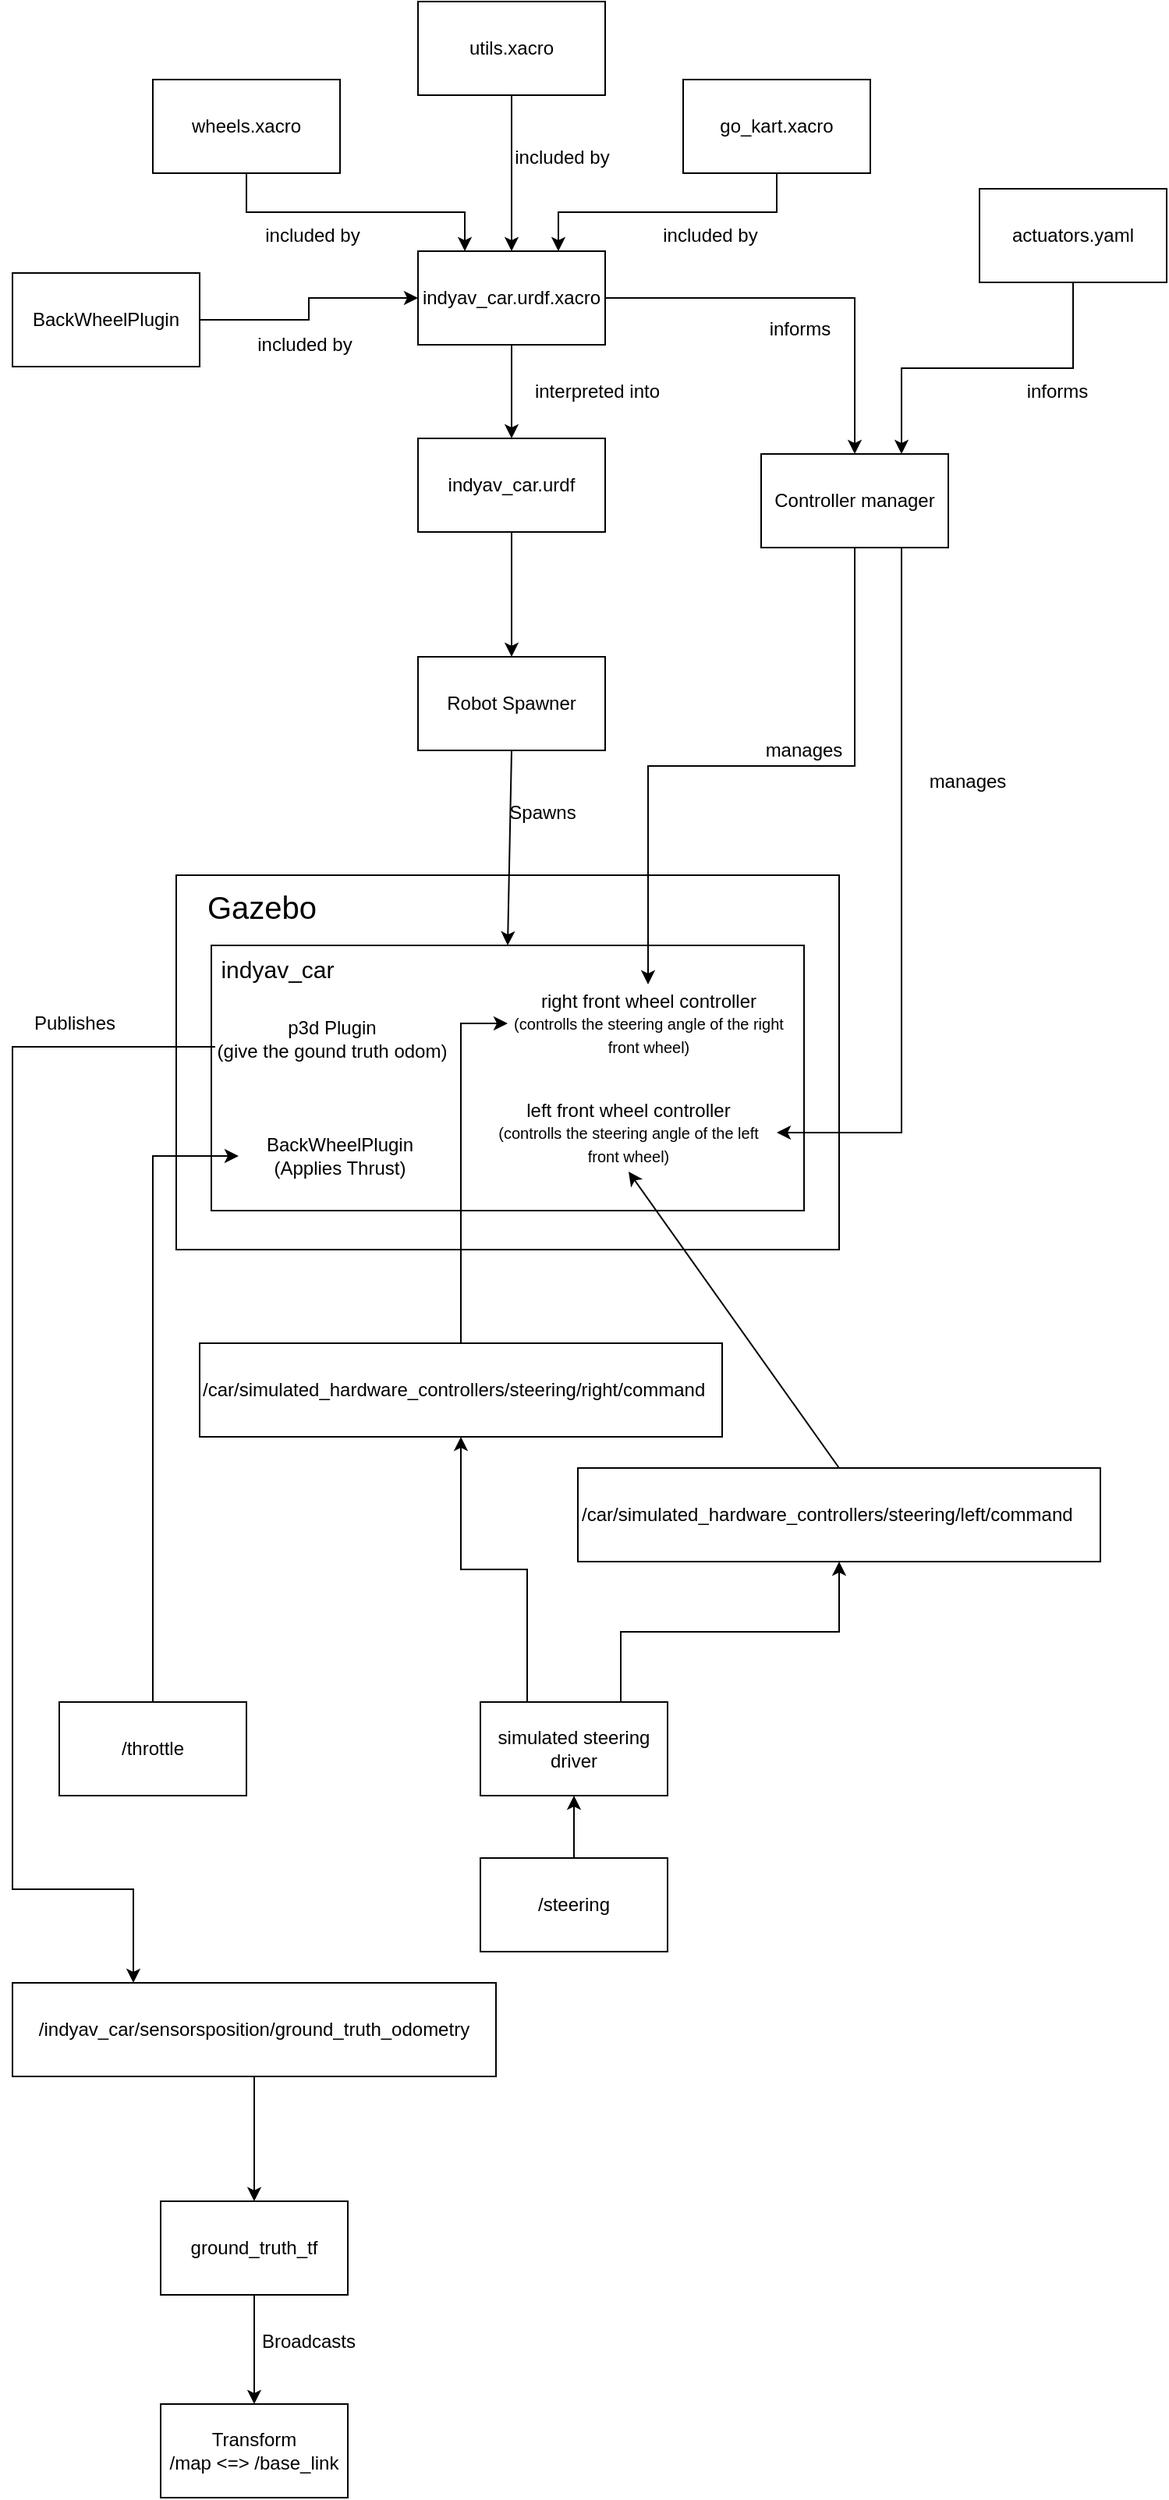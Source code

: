 <mxfile version="12.3.2" type="device" pages="1"><diagram id="T1uNiVxJzIgahscfQ_b-" name="Page-1"><mxGraphModel dx="1418" dy="1923" grid="1" gridSize="10" guides="1" tooltips="1" connect="1" arrows="1" fold="1" page="1" pageScale="1" pageWidth="850" pageHeight="1100" math="0" shadow="0"><root><mxCell id="0"/><mxCell id="1" parent="0"/><mxCell id="32cNquiLvK3jtDC8qpw1-1" value="" style="rounded=0;whiteSpace=wrap;html=1;" parent="1" vertex="1"><mxGeometry x="155" y="270" width="425" height="240" as="geometry"/></mxCell><mxCell id="32cNquiLvK3jtDC8qpw1-2" value="&lt;font style=&quot;font-size: 20px&quot;&gt;Gazebo&lt;/font&gt;" style="text;html=1;strokeColor=none;fillColor=none;align=center;verticalAlign=middle;whiteSpace=wrap;rounded=0;" parent="1" vertex="1"><mxGeometry x="170" y="280" width="80" height="20" as="geometry"/></mxCell><mxCell id="32cNquiLvK3jtDC8qpw1-3" value="" style="rounded=0;whiteSpace=wrap;html=1;" parent="1" vertex="1"><mxGeometry x="177.5" y="315" width="380" height="170" as="geometry"/></mxCell><mxCell id="32cNquiLvK3jtDC8qpw1-4" value="&lt;font style=&quot;font-size: 15px&quot;&gt;indyav_car&lt;/font&gt;" style="text;html=1;strokeColor=none;fillColor=none;align=center;verticalAlign=middle;whiteSpace=wrap;rounded=0;" parent="1" vertex="1"><mxGeometry x="180" y="320" width="80" height="20" as="geometry"/></mxCell><mxCell id="32cNquiLvK3jtDC8qpw1-5" value="left front wheel controller&lt;br&gt;&lt;font size=&quot;1&quot;&gt;(controlls the steering angle of the left front wheel)&lt;/font&gt;" style="text;html=1;strokeColor=none;fillColor=none;align=center;verticalAlign=middle;whiteSpace=wrap;rounded=0;" parent="1" vertex="1"><mxGeometry x="350" y="410" width="190" height="50" as="geometry"/></mxCell><mxCell id="32cNquiLvK3jtDC8qpw1-6" value="&lt;font&gt;right front wheel controller&lt;br&gt;&lt;font size=&quot;1&quot;&gt;(controlls the steering angle of the right front wheel)&lt;br&gt;&lt;/font&gt;&lt;/font&gt;" style="text;html=1;strokeColor=none;fillColor=none;align=center;verticalAlign=middle;whiteSpace=wrap;rounded=0;" parent="1" vertex="1"><mxGeometry x="367.5" y="340" width="180" height="50" as="geometry"/></mxCell><mxCell id="32cNquiLvK3jtDC8qpw1-7" value="BackWheelPlugin&lt;br&gt;(Applies Thrust)" style="text;html=1;strokeColor=none;fillColor=none;align=center;verticalAlign=middle;whiteSpace=wrap;rounded=0;" parent="1" vertex="1"><mxGeometry x="195" y="430" width="130" height="40" as="geometry"/></mxCell><mxCell id="32cNquiLvK3jtDC8qpw1-9" value="Robot Spawner" style="rounded=0;whiteSpace=wrap;html=1;" parent="1" vertex="1"><mxGeometry x="310" y="130" width="120" height="60" as="geometry"/></mxCell><mxCell id="32cNquiLvK3jtDC8qpw1-10" value="" style="endArrow=classic;html=1;exitX=0.5;exitY=1;exitDx=0;exitDy=0;entryX=0.5;entryY=0;entryDx=0;entryDy=0;" parent="1" source="32cNquiLvK3jtDC8qpw1-9" target="32cNquiLvK3jtDC8qpw1-3" edge="1"><mxGeometry width="50" height="50" relative="1" as="geometry"><mxPoint x="160" y="580" as="sourcePoint"/><mxPoint x="210" y="530" as="targetPoint"/></mxGeometry></mxCell><mxCell id="32cNquiLvK3jtDC8qpw1-11" value="Spawns" style="text;html=1;strokeColor=none;fillColor=none;align=center;verticalAlign=middle;whiteSpace=wrap;rounded=0;" parent="1" vertex="1"><mxGeometry x="370" y="220" width="40" height="20" as="geometry"/></mxCell><mxCell id="32cNquiLvK3jtDC8qpw1-12" value="indyav_car.urdf" style="rounded=0;whiteSpace=wrap;html=1;" parent="1" vertex="1"><mxGeometry x="310" y="-10" width="120" height="60" as="geometry"/></mxCell><mxCell id="32cNquiLvK3jtDC8qpw1-13" value="" style="endArrow=classic;html=1;exitX=0.5;exitY=1;exitDx=0;exitDy=0;entryX=0.5;entryY=0;entryDx=0;entryDy=0;" parent="1" source="32cNquiLvK3jtDC8qpw1-12" target="32cNquiLvK3jtDC8qpw1-9" edge="1"><mxGeometry width="50" height="50" relative="1" as="geometry"><mxPoint x="160" y="580" as="sourcePoint"/><mxPoint x="210" y="530" as="targetPoint"/></mxGeometry></mxCell><mxCell id="32cNquiLvK3jtDC8qpw1-32" style="edgeStyle=orthogonalEdgeStyle;rounded=0;orthogonalLoop=1;jettySize=auto;html=1;exitX=1;exitY=0.5;exitDx=0;exitDy=0;entryX=0.5;entryY=0;entryDx=0;entryDy=0;" parent="1" source="32cNquiLvK3jtDC8qpw1-14" target="32cNquiLvK3jtDC8qpw1-31" edge="1"><mxGeometry relative="1" as="geometry"/></mxCell><mxCell id="32cNquiLvK3jtDC8qpw1-14" value="indyav_car.urdf.xacro" style="rounded=0;whiteSpace=wrap;html=1;" parent="1" vertex="1"><mxGeometry x="310" y="-130" width="120" height="60" as="geometry"/></mxCell><mxCell id="32cNquiLvK3jtDC8qpw1-15" value="" style="endArrow=classic;html=1;exitX=0.5;exitY=1;exitDx=0;exitDy=0;entryX=0.5;entryY=0;entryDx=0;entryDy=0;" parent="1" source="32cNquiLvK3jtDC8qpw1-14" target="32cNquiLvK3jtDC8qpw1-12" edge="1"><mxGeometry width="50" height="50" relative="1" as="geometry"><mxPoint x="160" y="580" as="sourcePoint"/><mxPoint x="210" y="530" as="targetPoint"/></mxGeometry></mxCell><mxCell id="32cNquiLvK3jtDC8qpw1-16" value="interpreted into" style="text;html=1;strokeColor=none;fillColor=none;align=center;verticalAlign=middle;whiteSpace=wrap;rounded=0;" parent="1" vertex="1"><mxGeometry x="380" y="-50" width="90" height="20" as="geometry"/></mxCell><mxCell id="32cNquiLvK3jtDC8qpw1-23" style="edgeStyle=orthogonalEdgeStyle;rounded=0;orthogonalLoop=1;jettySize=auto;html=1;exitX=0.5;exitY=1;exitDx=0;exitDy=0;entryX=0.25;entryY=0;entryDx=0;entryDy=0;" parent="1" source="32cNquiLvK3jtDC8qpw1-17" target="32cNquiLvK3jtDC8qpw1-14" edge="1"><mxGeometry relative="1" as="geometry"/></mxCell><mxCell id="32cNquiLvK3jtDC8qpw1-17" value="wheels.xacro" style="rounded=0;whiteSpace=wrap;html=1;" parent="1" vertex="1"><mxGeometry x="140" y="-240" width="120" height="60" as="geometry"/></mxCell><mxCell id="32cNquiLvK3jtDC8qpw1-22" style="edgeStyle=orthogonalEdgeStyle;rounded=0;orthogonalLoop=1;jettySize=auto;html=1;exitX=0.5;exitY=1;exitDx=0;exitDy=0;entryX=0.5;entryY=0;entryDx=0;entryDy=0;" parent="1" source="32cNquiLvK3jtDC8qpw1-18" target="32cNquiLvK3jtDC8qpw1-14" edge="1"><mxGeometry relative="1" as="geometry"/></mxCell><mxCell id="32cNquiLvK3jtDC8qpw1-18" value="utils.xacro" style="rounded=0;whiteSpace=wrap;html=1;" parent="1" vertex="1"><mxGeometry x="310" y="-290" width="120" height="60" as="geometry"/></mxCell><mxCell id="32cNquiLvK3jtDC8qpw1-21" style="edgeStyle=orthogonalEdgeStyle;rounded=0;orthogonalLoop=1;jettySize=auto;html=1;exitX=0.5;exitY=1;exitDx=0;exitDy=0;entryX=0.75;entryY=0;entryDx=0;entryDy=0;" parent="1" source="32cNquiLvK3jtDC8qpw1-19" target="32cNquiLvK3jtDC8qpw1-14" edge="1"><mxGeometry relative="1" as="geometry"/></mxCell><mxCell id="32cNquiLvK3jtDC8qpw1-19" value="go_kart.xacro" style="rounded=0;whiteSpace=wrap;html=1;" parent="1" vertex="1"><mxGeometry x="480" y="-240" width="120" height="60" as="geometry"/></mxCell><mxCell id="32cNquiLvK3jtDC8qpw1-29" style="edgeStyle=orthogonalEdgeStyle;rounded=0;orthogonalLoop=1;jettySize=auto;html=1;exitX=1;exitY=0.5;exitDx=0;exitDy=0;entryX=0;entryY=0.5;entryDx=0;entryDy=0;" parent="1" source="32cNquiLvK3jtDC8qpw1-20" target="32cNquiLvK3jtDC8qpw1-14" edge="1"><mxGeometry relative="1" as="geometry"/></mxCell><mxCell id="32cNquiLvK3jtDC8qpw1-20" value="BackWheelPlugin" style="rounded=0;whiteSpace=wrap;html=1;" parent="1" vertex="1"><mxGeometry x="50" y="-116" width="120" height="60" as="geometry"/></mxCell><mxCell id="32cNquiLvK3jtDC8qpw1-26" value="included by" style="text;html=1;strokeColor=none;fillColor=none;align=center;verticalAlign=middle;whiteSpace=wrap;rounded=0;" parent="1" vertex="1"><mxGeometry x="210" y="-150" width="65" height="20" as="geometry"/></mxCell><mxCell id="32cNquiLvK3jtDC8qpw1-27" value="included by" style="text;html=1;strokeColor=none;fillColor=none;align=center;verticalAlign=middle;whiteSpace=wrap;rounded=0;" parent="1" vertex="1"><mxGeometry x="370" y="-200" width="65" height="20" as="geometry"/></mxCell><mxCell id="32cNquiLvK3jtDC8qpw1-28" value="included by" style="text;html=1;strokeColor=none;fillColor=none;align=center;verticalAlign=middle;whiteSpace=wrap;rounded=0;" parent="1" vertex="1"><mxGeometry x="465" y="-150" width="65" height="20" as="geometry"/></mxCell><mxCell id="32cNquiLvK3jtDC8qpw1-30" value="included by" style="text;html=1;strokeColor=none;fillColor=none;align=center;verticalAlign=middle;whiteSpace=wrap;rounded=0;" parent="1" vertex="1"><mxGeometry x="205" y="-80" width="65" height="20" as="geometry"/></mxCell><mxCell id="32cNquiLvK3jtDC8qpw1-38" style="edgeStyle=orthogonalEdgeStyle;rounded=0;orthogonalLoop=1;jettySize=auto;html=1;exitX=0.5;exitY=1;exitDx=0;exitDy=0;entryX=0.5;entryY=0;entryDx=0;entryDy=0;" parent="1" source="32cNquiLvK3jtDC8qpw1-31" target="32cNquiLvK3jtDC8qpw1-6" edge="1"><mxGeometry relative="1" as="geometry"/></mxCell><mxCell id="32cNquiLvK3jtDC8qpw1-40" style="edgeStyle=orthogonalEdgeStyle;rounded=0;orthogonalLoop=1;jettySize=auto;html=1;exitX=0.75;exitY=1;exitDx=0;exitDy=0;entryX=1;entryY=0.5;entryDx=0;entryDy=0;" parent="1" source="32cNquiLvK3jtDC8qpw1-31" target="32cNquiLvK3jtDC8qpw1-5" edge="1"><mxGeometry relative="1" as="geometry"/></mxCell><mxCell id="32cNquiLvK3jtDC8qpw1-31" value="Controller manager" style="rounded=0;whiteSpace=wrap;html=1;" parent="1" vertex="1"><mxGeometry x="530" width="120" height="60" as="geometry"/></mxCell><mxCell id="32cNquiLvK3jtDC8qpw1-35" style="edgeStyle=orthogonalEdgeStyle;rounded=0;orthogonalLoop=1;jettySize=auto;html=1;exitX=0.5;exitY=1;exitDx=0;exitDy=0;entryX=0.75;entryY=0;entryDx=0;entryDy=0;" parent="1" source="32cNquiLvK3jtDC8qpw1-34" target="32cNquiLvK3jtDC8qpw1-31" edge="1"><mxGeometry relative="1" as="geometry"/></mxCell><mxCell id="32cNquiLvK3jtDC8qpw1-34" value="actuators.yaml" style="rounded=0;whiteSpace=wrap;html=1;" parent="1" vertex="1"><mxGeometry x="670" y="-170" width="120" height="60" as="geometry"/></mxCell><mxCell id="32cNquiLvK3jtDC8qpw1-41" value="informs" style="text;html=1;strokeColor=none;fillColor=none;align=center;verticalAlign=middle;whiteSpace=wrap;rounded=0;" parent="1" vertex="1"><mxGeometry x="530" y="-90" width="50" height="20" as="geometry"/></mxCell><mxCell id="32cNquiLvK3jtDC8qpw1-42" value="informs" style="text;html=1;strokeColor=none;fillColor=none;align=center;verticalAlign=middle;whiteSpace=wrap;rounded=0;" parent="1" vertex="1"><mxGeometry x="695" y="-50" width="50" height="20" as="geometry"/></mxCell><mxCell id="32cNquiLvK3jtDC8qpw1-44" value="manages" style="text;html=1;strokeColor=none;fillColor=none;align=center;verticalAlign=middle;whiteSpace=wrap;rounded=0;" parent="1" vertex="1"><mxGeometry x="630" y="200" width="65" height="20" as="geometry"/></mxCell><mxCell id="32cNquiLvK3jtDC8qpw1-45" value="manages" style="text;html=1;strokeColor=none;fillColor=none;align=center;verticalAlign=middle;whiteSpace=wrap;rounded=0;" parent="1" vertex="1"><mxGeometry x="525" y="180" width="65" height="20" as="geometry"/></mxCell><mxCell id="32cNquiLvK3jtDC8qpw1-47" style="edgeStyle=orthogonalEdgeStyle;rounded=0;orthogonalLoop=1;jettySize=auto;html=1;exitX=0.5;exitY=0;exitDx=0;exitDy=0;entryX=0;entryY=0.5;entryDx=0;entryDy=0;" parent="1" source="32cNquiLvK3jtDC8qpw1-46" target="32cNquiLvK3jtDC8qpw1-6" edge="1"><mxGeometry relative="1" as="geometry"/></mxCell><mxCell id="32cNquiLvK3jtDC8qpw1-46" value="/car/simulated_hardware_controllers/steering/right/command" style="rounded=0;whiteSpace=wrap;html=1;align=left;" parent="1" vertex="1"><mxGeometry x="170" y="570" width="335" height="60" as="geometry"/></mxCell><mxCell id="32cNquiLvK3jtDC8qpw1-50" value="/car/simulated_hardware_controllers/steering/left/command" style="rounded=0;whiteSpace=wrap;html=1;align=left;" parent="1" vertex="1"><mxGeometry x="412.5" y="650" width="335" height="60" as="geometry"/></mxCell><mxCell id="32cNquiLvK3jtDC8qpw1-52" value="" style="endArrow=classic;html=1;exitX=0.5;exitY=0;exitDx=0;exitDy=0;entryX=0.5;entryY=1;entryDx=0;entryDy=0;" parent="1" source="32cNquiLvK3jtDC8qpw1-50" target="32cNquiLvK3jtDC8qpw1-5" edge="1"><mxGeometry width="50" height="50" relative="1" as="geometry"><mxPoint x="50" y="780" as="sourcePoint"/><mxPoint x="100" y="730" as="targetPoint"/></mxGeometry></mxCell><mxCell id="32cNquiLvK3jtDC8qpw1-54" style="edgeStyle=orthogonalEdgeStyle;rounded=0;orthogonalLoop=1;jettySize=auto;html=1;exitX=0.25;exitY=0;exitDx=0;exitDy=0;entryX=0.5;entryY=1;entryDx=0;entryDy=0;" parent="1" source="32cNquiLvK3jtDC8qpw1-53" target="32cNquiLvK3jtDC8qpw1-46" edge="1"><mxGeometry relative="1" as="geometry"/></mxCell><mxCell id="32cNquiLvK3jtDC8qpw1-55" style="edgeStyle=orthogonalEdgeStyle;rounded=0;orthogonalLoop=1;jettySize=auto;html=1;exitX=0.75;exitY=0;exitDx=0;exitDy=0;entryX=0.5;entryY=1;entryDx=0;entryDy=0;" parent="1" source="32cNquiLvK3jtDC8qpw1-53" target="32cNquiLvK3jtDC8qpw1-50" edge="1"><mxGeometry relative="1" as="geometry"/></mxCell><mxCell id="32cNquiLvK3jtDC8qpw1-53" value="simulated steering driver" style="rounded=0;whiteSpace=wrap;html=1;" parent="1" vertex="1"><mxGeometry x="350" y="800" width="120" height="60" as="geometry"/></mxCell><mxCell id="32cNquiLvK3jtDC8qpw1-57" style="edgeStyle=orthogonalEdgeStyle;rounded=0;orthogonalLoop=1;jettySize=auto;html=1;exitX=0.5;exitY=0;exitDx=0;exitDy=0;entryX=0.5;entryY=1;entryDx=0;entryDy=0;" parent="1" source="32cNquiLvK3jtDC8qpw1-56" target="32cNquiLvK3jtDC8qpw1-53" edge="1"><mxGeometry relative="1" as="geometry"/></mxCell><mxCell id="32cNquiLvK3jtDC8qpw1-56" value="/steering" style="rounded=0;whiteSpace=wrap;html=1;" parent="1" vertex="1"><mxGeometry x="350" y="900" width="120" height="60" as="geometry"/></mxCell><mxCell id="32cNquiLvK3jtDC8qpw1-59" style="edgeStyle=orthogonalEdgeStyle;rounded=0;orthogonalLoop=1;jettySize=auto;html=1;exitX=0.5;exitY=0;exitDx=0;exitDy=0;entryX=0;entryY=0.5;entryDx=0;entryDy=0;" parent="1" source="32cNquiLvK3jtDC8qpw1-58" target="32cNquiLvK3jtDC8qpw1-7" edge="1"><mxGeometry relative="1" as="geometry"/></mxCell><mxCell id="32cNquiLvK3jtDC8qpw1-58" value="/throttle" style="rounded=0;whiteSpace=wrap;html=1;" parent="1" vertex="1"><mxGeometry x="80" y="800" width="120" height="60" as="geometry"/></mxCell><mxCell id="8nO9iVMZEQYya9cIaBt7-4" style="edgeStyle=orthogonalEdgeStyle;rounded=0;orthogonalLoop=1;jettySize=auto;html=1;exitX=0;exitY=0.75;exitDx=0;exitDy=0;entryX=0.25;entryY=0;entryDx=0;entryDy=0;" edge="1" parent="1" source="8nO9iVMZEQYya9cIaBt7-1" target="8nO9iVMZEQYya9cIaBt7-2"><mxGeometry relative="1" as="geometry"><Array as="points"><mxPoint x="50" y="380"/><mxPoint x="50" y="920"/><mxPoint x="128" y="920"/></Array></mxGeometry></mxCell><mxCell id="8nO9iVMZEQYya9cIaBt7-1" value="p3d Plugin&lt;br&gt;(give the gound truth odom)" style="text;html=1;strokeColor=none;fillColor=none;align=center;verticalAlign=middle;whiteSpace=wrap;rounded=0;" vertex="1" parent="1"><mxGeometry x="180" y="365" width="150" height="20" as="geometry"/></mxCell><mxCell id="8nO9iVMZEQYya9cIaBt7-2" value="/indyav_car/sensorsposition/ground_truth_odometry" style="rounded=0;whiteSpace=wrap;html=1;" vertex="1" parent="1"><mxGeometry x="50" y="980" width="310" height="60" as="geometry"/></mxCell><mxCell id="8nO9iVMZEQYya9cIaBt7-5" value="ground_truth_tf" style="rounded=0;whiteSpace=wrap;html=1;" vertex="1" parent="1"><mxGeometry x="145" y="1120" width="120" height="60" as="geometry"/></mxCell><mxCell id="8nO9iVMZEQYya9cIaBt7-6" value="" style="endArrow=classic;html=1;exitX=0.5;exitY=1;exitDx=0;exitDy=0;entryX=0.5;entryY=0;entryDx=0;entryDy=0;" edge="1" parent="1" source="8nO9iVMZEQYya9cIaBt7-2" target="8nO9iVMZEQYya9cIaBt7-5"><mxGeometry width="50" height="50" relative="1" as="geometry"><mxPoint x="40" y="1250" as="sourcePoint"/><mxPoint x="90" y="1200" as="targetPoint"/></mxGeometry></mxCell><mxCell id="8nO9iVMZEQYya9cIaBt7-7" value="Publishes" style="text;html=1;strokeColor=none;fillColor=none;align=center;verticalAlign=middle;whiteSpace=wrap;rounded=0;" vertex="1" parent="1"><mxGeometry x="60" y="355" width="60" height="20" as="geometry"/></mxCell><mxCell id="8nO9iVMZEQYya9cIaBt7-8" value="Transform&lt;br&gt;/map &amp;lt;=&amp;gt; /base_link" style="rounded=0;whiteSpace=wrap;html=1;" vertex="1" parent="1"><mxGeometry x="145" y="1250" width="120" height="60" as="geometry"/></mxCell><mxCell id="8nO9iVMZEQYya9cIaBt7-9" value="" style="endArrow=classic;html=1;exitX=0.5;exitY=1;exitDx=0;exitDy=0;entryX=0.5;entryY=0;entryDx=0;entryDy=0;" edge="1" parent="1" source="8nO9iVMZEQYya9cIaBt7-5" target="8nO9iVMZEQYya9cIaBt7-8"><mxGeometry width="50" height="50" relative="1" as="geometry"><mxPoint x="40" y="1410" as="sourcePoint"/><mxPoint x="90" y="1360" as="targetPoint"/></mxGeometry></mxCell><mxCell id="8nO9iVMZEQYya9cIaBt7-10" value="Broadcasts" style="text;html=1;strokeColor=none;fillColor=none;align=center;verticalAlign=middle;whiteSpace=wrap;rounded=0;" vertex="1" parent="1"><mxGeometry x="200" y="1200" width="80" height="20" as="geometry"/></mxCell></root></mxGraphModel></diagram></mxfile>